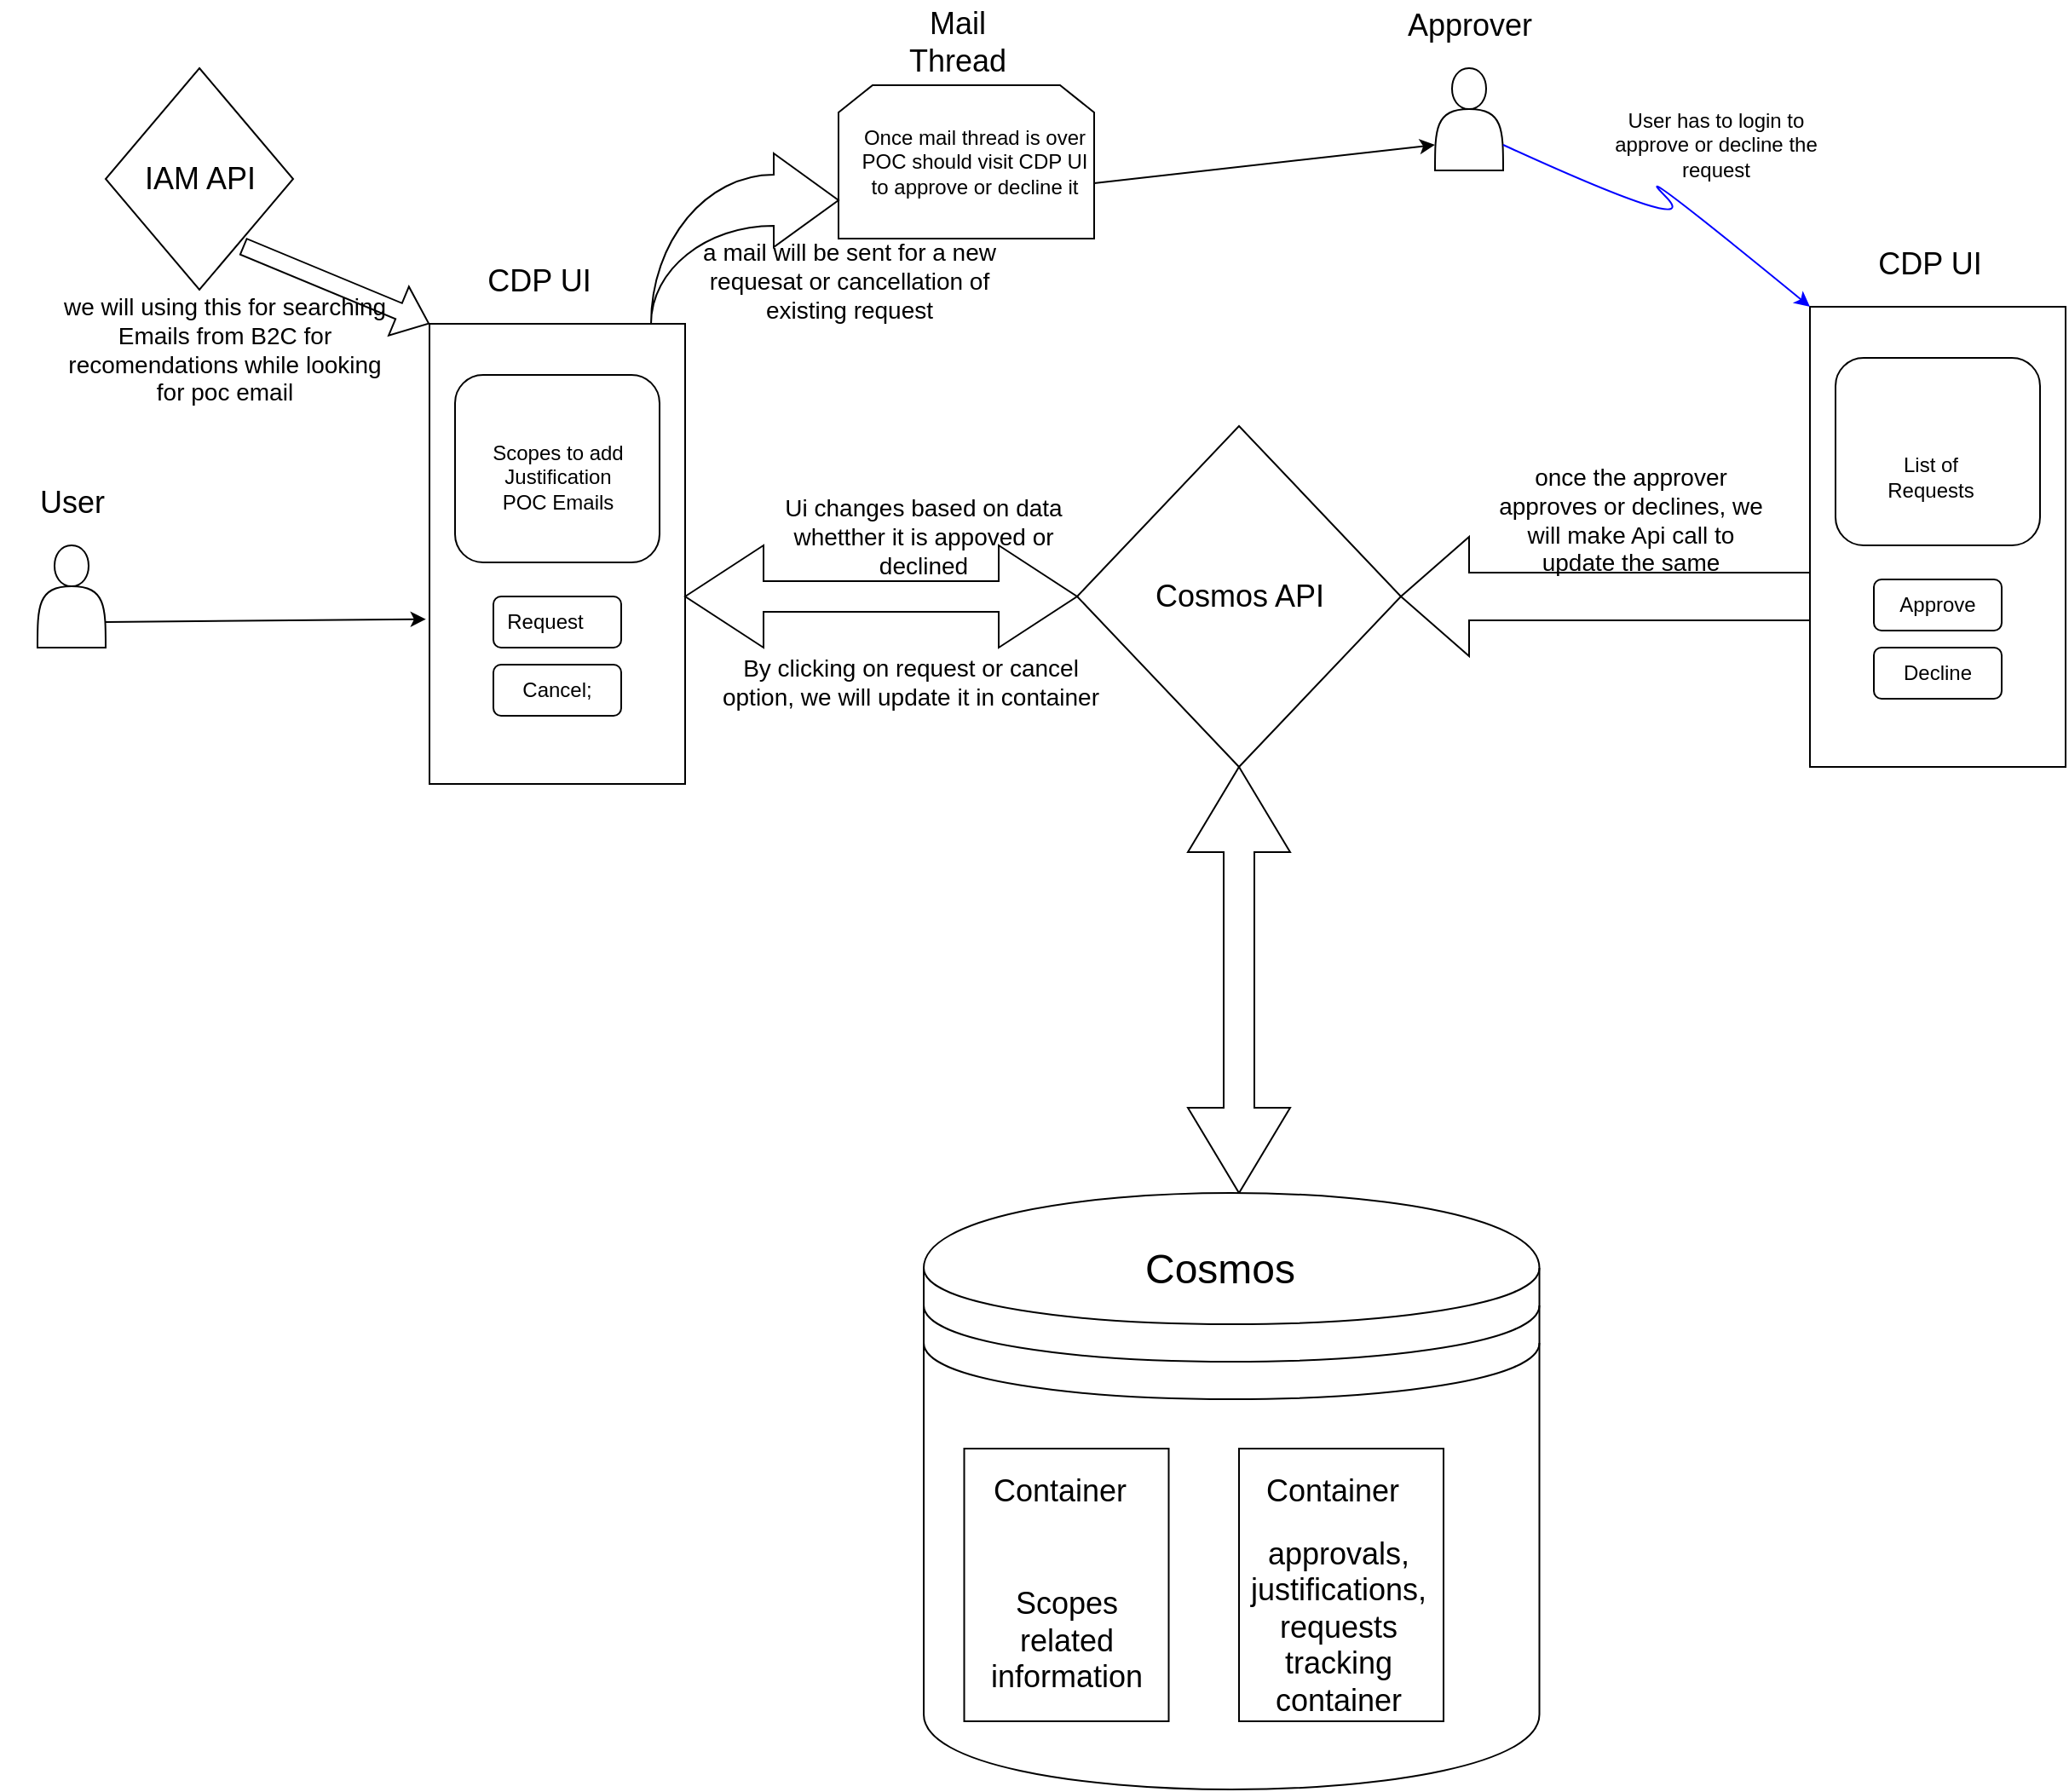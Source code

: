 <mxfile version="21.5.1" type="github">
  <diagram name="Page-1" id="WyiXIJd1U91J6u8Udnyy">
    <mxGraphModel dx="2100" dy="1162" grid="1" gridSize="10" guides="1" tooltips="1" connect="1" arrows="1" fold="1" page="1" pageScale="1" pageWidth="827" pageHeight="1169" math="0" shadow="0">
      <root>
        <mxCell id="0" />
        <mxCell id="1" parent="0" />
        <mxCell id="1FNrej181n1RThrmHyVT-1" value="" style="rounded=0;whiteSpace=wrap;html=1;" parent="1" vertex="1">
          <mxGeometry x="360" y="200" width="150" height="270" as="geometry" />
        </mxCell>
        <mxCell id="1FNrej181n1RThrmHyVT-2" value="" style="rounded=1;whiteSpace=wrap;html=1;" parent="1" vertex="1">
          <mxGeometry x="397.5" y="360" width="75" height="30" as="geometry" />
        </mxCell>
        <mxCell id="1FNrej181n1RThrmHyVT-3" value="" style="rounded=1;whiteSpace=wrap;html=1;" parent="1" vertex="1">
          <mxGeometry x="397.5" y="400" width="75" height="30" as="geometry" />
        </mxCell>
        <mxCell id="1FNrej181n1RThrmHyVT-4" value="" style="rounded=1;whiteSpace=wrap;html=1;" parent="1" vertex="1">
          <mxGeometry x="375" y="230" width="120" height="110" as="geometry" />
        </mxCell>
        <mxCell id="1FNrej181n1RThrmHyVT-5" value="" style="rounded=0;whiteSpace=wrap;html=1;" parent="1" vertex="1">
          <mxGeometry x="1170" y="190" width="150" height="270" as="geometry" />
        </mxCell>
        <mxCell id="1FNrej181n1RThrmHyVT-6" value="" style="rounded=1;whiteSpace=wrap;html=1;" parent="1" vertex="1">
          <mxGeometry x="1207.5" y="350" width="75" height="30" as="geometry" />
        </mxCell>
        <mxCell id="1FNrej181n1RThrmHyVT-7" value="" style="rounded=1;whiteSpace=wrap;html=1;" parent="1" vertex="1">
          <mxGeometry x="1207.5" y="390" width="75" height="30" as="geometry" />
        </mxCell>
        <mxCell id="1FNrej181n1RThrmHyVT-8" value="" style="rounded=1;whiteSpace=wrap;html=1;" parent="1" vertex="1">
          <mxGeometry x="1185" y="220" width="120" height="110" as="geometry" />
        </mxCell>
        <mxCell id="1FNrej181n1RThrmHyVT-10" value="" style="rhombus;whiteSpace=wrap;html=1;" parent="1" vertex="1">
          <mxGeometry x="740" y="260" width="190" height="200" as="geometry" />
        </mxCell>
        <mxCell id="1FNrej181n1RThrmHyVT-11" value="" style="shape=actor;whiteSpace=wrap;html=1;" parent="1" vertex="1">
          <mxGeometry x="130" y="330" width="40" height="60" as="geometry" />
        </mxCell>
        <mxCell id="1FNrej181n1RThrmHyVT-12" value="" style="shape=actor;whiteSpace=wrap;html=1;" parent="1" vertex="1">
          <mxGeometry x="950" y="50" width="40" height="60" as="geometry" />
        </mxCell>
        <mxCell id="1FNrej181n1RThrmHyVT-13" value="" style="shape=loopLimit;whiteSpace=wrap;html=1;" parent="1" vertex="1">
          <mxGeometry x="600" y="60" width="150" height="90" as="geometry" />
        </mxCell>
        <mxCell id="1FNrej181n1RThrmHyVT-16" style="edgeStyle=orthogonalEdgeStyle;rounded=0;orthogonalLoop=1;jettySize=auto;html=1;exitX=0;exitY=0;exitDx=92;exitDy=21;exitPerimeter=0;entryX=0;entryY=0;entryDx=92;entryDy=39;entryPerimeter=0;" parent="1" edge="1">
          <mxGeometry relative="1" as="geometry">
            <mxPoint x="648" y="369" as="sourcePoint" />
            <mxPoint x="648" y="351" as="targetPoint" />
          </mxGeometry>
        </mxCell>
        <mxCell id="1FNrej181n1RThrmHyVT-19" value="" style="shape=doubleArrow;direction=south;whiteSpace=wrap;html=1;" parent="1" vertex="1">
          <mxGeometry x="805" y="460" width="60" height="250" as="geometry" />
        </mxCell>
        <mxCell id="1FNrej181n1RThrmHyVT-21" value="" style="html=1;shadow=0;dashed=0;align=center;verticalAlign=middle;shape=mxgraph.arrows2.jumpInArrow;dy=15;dx=38;arrowHead=55;" parent="1" vertex="1">
          <mxGeometry x="490" y="100" width="110" height="100" as="geometry" />
        </mxCell>
        <mxCell id="1FNrej181n1RThrmHyVT-23" value="" style="curved=1;endArrow=classic;html=1;rounded=0;entryX=0;entryY=0;entryDx=0;entryDy=0;exitX=1;exitY=0.75;exitDx=0;exitDy=0;strokeColor=#0000FF;" parent="1" source="1FNrej181n1RThrmHyVT-12" target="1FNrej181n1RThrmHyVT-5" edge="1">
          <mxGeometry width="50" height="50" relative="1" as="geometry">
            <mxPoint x="1060" y="150" as="sourcePoint" />
            <mxPoint x="1100" y="100" as="targetPoint" />
            <Array as="points">
              <mxPoint x="1110" y="150" />
              <mxPoint x="1060" y="100" />
            </Array>
          </mxGeometry>
        </mxCell>
        <mxCell id="1FNrej181n1RThrmHyVT-25" value="" style="html=1;shadow=0;dashed=0;align=center;verticalAlign=middle;shape=mxgraph.arrows2.arrow;dy=0.6;dx=40;flipH=1;notch=0;" parent="1" vertex="1">
          <mxGeometry x="930" y="325" width="240" height="70" as="geometry" />
        </mxCell>
        <mxCell id="1FNrej181n1RThrmHyVT-26" value="" style="rhombus;whiteSpace=wrap;html=1;" parent="1" vertex="1">
          <mxGeometry x="170" y="50" width="110" height="130" as="geometry" />
        </mxCell>
        <mxCell id="1FNrej181n1RThrmHyVT-28" value="" style="shape=flexArrow;endArrow=classic;html=1;rounded=0;exitX=0.731;exitY=0.804;exitDx=0;exitDy=0;exitPerimeter=0;entryX=0;entryY=0;entryDx=0;entryDy=0;" parent="1" source="1FNrej181n1RThrmHyVT-26" target="1FNrej181n1RThrmHyVT-1" edge="1">
          <mxGeometry width="50" height="50" relative="1" as="geometry">
            <mxPoint x="375" y="200" as="sourcePoint" />
            <mxPoint x="425" y="150" as="targetPoint" />
          </mxGeometry>
        </mxCell>
        <mxCell id="1FNrej181n1RThrmHyVT-32" value="" style="endArrow=classic;html=1;rounded=0;exitX=1;exitY=0.75;exitDx=0;exitDy=0;entryX=-0.014;entryY=0.642;entryDx=0;entryDy=0;entryPerimeter=0;" parent="1" source="1FNrej181n1RThrmHyVT-11" target="1FNrej181n1RThrmHyVT-1" edge="1">
          <mxGeometry width="50" height="50" relative="1" as="geometry">
            <mxPoint x="740" y="380" as="sourcePoint" />
            <mxPoint x="790" y="330" as="targetPoint" />
          </mxGeometry>
        </mxCell>
        <mxCell id="1FNrej181n1RThrmHyVT-33" value="Scopes to add&lt;br&gt;Justification&lt;br&gt;POC Emails" style="text;html=1;strokeColor=none;fillColor=none;align=center;verticalAlign=middle;whiteSpace=wrap;rounded=0;" parent="1" vertex="1">
          <mxGeometry x="383.75" y="250" width="102.5" height="80" as="geometry" />
        </mxCell>
        <mxCell id="1FNrej181n1RThrmHyVT-34" value="Request" style="text;html=1;strokeColor=none;fillColor=none;align=center;verticalAlign=middle;whiteSpace=wrap;rounded=0;" parent="1" vertex="1">
          <mxGeometry x="397.5" y="360" width="60" height="30" as="geometry" />
        </mxCell>
        <mxCell id="1FNrej181n1RThrmHyVT-35" value="Cancel;" style="text;html=1;strokeColor=none;fillColor=none;align=center;verticalAlign=middle;whiteSpace=wrap;rounded=0;" parent="1" vertex="1">
          <mxGeometry x="405" y="400" width="60" height="30" as="geometry" />
        </mxCell>
        <mxCell id="1FNrej181n1RThrmHyVT-36" value="List of Requests" style="text;html=1;strokeColor=none;fillColor=none;align=center;verticalAlign=middle;whiteSpace=wrap;rounded=0;" parent="1" vertex="1">
          <mxGeometry x="1211" y="240" width="60" height="100" as="geometry" />
        </mxCell>
        <mxCell id="1FNrej181n1RThrmHyVT-37" value="Approve" style="text;html=1;strokeColor=none;fillColor=none;align=center;verticalAlign=middle;whiteSpace=wrap;rounded=0;" parent="1" vertex="1">
          <mxGeometry x="1215" y="350" width="60" height="30" as="geometry" />
        </mxCell>
        <mxCell id="1FNrej181n1RThrmHyVT-38" value="Decline" style="text;html=1;strokeColor=none;fillColor=none;align=center;verticalAlign=middle;whiteSpace=wrap;rounded=0;" parent="1" vertex="1">
          <mxGeometry x="1215" y="390" width="60" height="30" as="geometry" />
        </mxCell>
        <mxCell id="1FNrej181n1RThrmHyVT-39" value="Once mail thread is over&lt;br&gt;POC should visit CDP UI to approve or decline it" style="text;html=1;strokeColor=none;fillColor=none;align=center;verticalAlign=middle;whiteSpace=wrap;rounded=0;" parent="1" vertex="1">
          <mxGeometry x="610" y="80" width="140" height="50" as="geometry" />
        </mxCell>
        <mxCell id="1FNrej181n1RThrmHyVT-40" value="&lt;font style=&quot;font-size: 18px;&quot;&gt;Mail Thread&lt;/font&gt;" style="text;html=1;strokeColor=none;fillColor=none;align=center;verticalAlign=middle;whiteSpace=wrap;rounded=0;" parent="1" vertex="1">
          <mxGeometry x="640" y="20" width="60" height="30" as="geometry" />
        </mxCell>
        <mxCell id="1FNrej181n1RThrmHyVT-41" value="&lt;font style=&quot;font-size: 18px;&quot;&gt;CDP UI&lt;/font&gt;" style="text;html=1;strokeColor=none;fillColor=none;align=center;verticalAlign=middle;whiteSpace=wrap;rounded=0;" parent="1" vertex="1">
          <mxGeometry x="382.5" y="160" width="82.5" height="30" as="geometry" />
        </mxCell>
        <mxCell id="1FNrej181n1RThrmHyVT-42" value="&lt;font style=&quot;font-size: 18px;&quot;&gt;CDP UI&lt;/font&gt;" style="text;html=1;strokeColor=none;fillColor=none;align=center;verticalAlign=middle;whiteSpace=wrap;rounded=0;" parent="1" vertex="1">
          <mxGeometry x="1199" y="150" width="82.5" height="30" as="geometry" />
        </mxCell>
        <mxCell id="1FNrej181n1RThrmHyVT-43" value="&lt;span style=&quot;font-size: 18px;&quot;&gt;Cosmos API&lt;/span&gt;" style="text;html=1;strokeColor=none;fillColor=none;align=center;verticalAlign=middle;whiteSpace=wrap;rounded=0;" parent="1" vertex="1">
          <mxGeometry x="762.68" y="335" width="144.63" height="50" as="geometry" />
        </mxCell>
        <mxCell id="1FNrej181n1RThrmHyVT-44" value="&lt;span style=&quot;font-size: 18px;&quot;&gt;COSMOS&lt;/span&gt;" style="text;html=1;strokeColor=none;fillColor=none;align=center;verticalAlign=middle;whiteSpace=wrap;rounded=0;" parent="1" vertex="1">
          <mxGeometry x="793.75" y="720" width="82.5" height="30" as="geometry" />
        </mxCell>
        <mxCell id="1FNrej181n1RThrmHyVT-45" value="" style="endArrow=classic;html=1;rounded=0;exitX=1;exitY=0.75;exitDx=0;exitDy=0;entryX=0;entryY=0.75;entryDx=0;entryDy=0;" parent="1" source="1FNrej181n1RThrmHyVT-39" target="1FNrej181n1RThrmHyVT-12" edge="1">
          <mxGeometry width="50" height="50" relative="1" as="geometry">
            <mxPoint x="780" y="180" as="sourcePoint" />
            <mxPoint x="830" y="130" as="targetPoint" />
          </mxGeometry>
        </mxCell>
        <mxCell id="1FNrej181n1RThrmHyVT-46" value="&lt;span style=&quot;font-size: 18px;&quot;&gt;IAM API&lt;/span&gt;" style="text;html=1;strokeColor=none;fillColor=none;align=center;verticalAlign=middle;whiteSpace=wrap;rounded=0;" parent="1" vertex="1">
          <mxGeometry x="183.75" y="100" width="82.5" height="30" as="geometry" />
        </mxCell>
        <mxCell id="1FNrej181n1RThrmHyVT-47" value="&lt;span style=&quot;font-size: 18px;&quot;&gt;User&lt;/span&gt;" style="text;html=1;strokeColor=none;fillColor=none;align=center;verticalAlign=middle;whiteSpace=wrap;rounded=0;" parent="1" vertex="1">
          <mxGeometry x="108.75" y="290" width="82.5" height="30" as="geometry" />
        </mxCell>
        <mxCell id="1FNrej181n1RThrmHyVT-48" value="&lt;span style=&quot;font-size: 18px;&quot;&gt;Approver&lt;/span&gt;" style="text;html=1;strokeColor=none;fillColor=none;align=center;verticalAlign=middle;whiteSpace=wrap;rounded=0;" parent="1" vertex="1">
          <mxGeometry x="928.75" y="10" width="82.5" height="30" as="geometry" />
        </mxCell>
        <mxCell id="1FNrej181n1RThrmHyVT-51" value="Vertical Container" style="swimlane;whiteSpace=wrap;html=1;startSize=10;" parent="1" vertex="1">
          <mxGeometry x="835" y="790" width="30" height="70" as="geometry" />
        </mxCell>
        <mxCell id="1FNrej181n1RThrmHyVT-20" value="" style="shape=datastore;whiteSpace=wrap;html=1;" parent="1" vertex="1">
          <mxGeometry x="650.01" y="710" width="361.24" height="350" as="geometry" />
        </mxCell>
        <mxCell id="1FNrej181n1RThrmHyVT-52" value="" style="rounded=0;whiteSpace=wrap;html=1;" parent="1" vertex="1">
          <mxGeometry x="673.75" y="860" width="120" height="160" as="geometry" />
        </mxCell>
        <mxCell id="1FNrej181n1RThrmHyVT-53" value="" style="rounded=0;whiteSpace=wrap;html=1;" parent="1" vertex="1">
          <mxGeometry x="835" y="860" width="120" height="160" as="geometry" />
        </mxCell>
        <mxCell id="1FNrej181n1RThrmHyVT-54" value="&lt;font style=&quot;font-size: 18px;&quot;&gt;Container&lt;/font&gt;" style="text;html=1;strokeColor=none;fillColor=none;align=center;verticalAlign=middle;whiteSpace=wrap;rounded=0;" parent="1" vertex="1">
          <mxGeometry x="700" y="870" width="60" height="30" as="geometry" />
        </mxCell>
        <mxCell id="1FNrej181n1RThrmHyVT-55" value="&lt;font style=&quot;font-size: 18px;&quot;&gt;Scopes related information&lt;/font&gt;" style="text;html=1;strokeColor=none;fillColor=none;align=center;verticalAlign=middle;whiteSpace=wrap;rounded=0;" parent="1" vertex="1">
          <mxGeometry x="683.75" y="925" width="100" height="95" as="geometry" />
        </mxCell>
        <mxCell id="1FNrej181n1RThrmHyVT-56" value="&lt;font style=&quot;font-size: 18px;&quot;&gt;Container&lt;/font&gt;" style="text;html=1;strokeColor=none;fillColor=none;align=center;verticalAlign=middle;whiteSpace=wrap;rounded=0;" parent="1" vertex="1">
          <mxGeometry x="860" y="870" width="60" height="30" as="geometry" />
        </mxCell>
        <mxCell id="1FNrej181n1RThrmHyVT-57" value="&lt;font style=&quot;font-size: 18px;&quot;&gt;approvals, justifications, requests tracking container&lt;/font&gt;" style="text;html=1;strokeColor=none;fillColor=none;align=center;verticalAlign=middle;whiteSpace=wrap;rounded=0;" parent="1" vertex="1">
          <mxGeometry x="837" y="920" width="113" height="90" as="geometry" />
        </mxCell>
        <mxCell id="1FNrej181n1RThrmHyVT-58" value="&lt;font style=&quot;font-size: 24px;&quot;&gt;Cosmos&lt;/font&gt;" style="text;html=1;strokeColor=none;fillColor=none;align=center;verticalAlign=middle;whiteSpace=wrap;rounded=0;" parent="1" vertex="1">
          <mxGeometry x="793.75" y="740" width="60" height="30" as="geometry" />
        </mxCell>
        <mxCell id="1FNrej181n1RThrmHyVT-59" value="&lt;font style=&quot;font-size: 14px;&quot;&gt;once the approver approves or declines, we will make Api call to update the same&lt;/font&gt;" style="text;html=1;strokeColor=none;fillColor=none;align=center;verticalAlign=middle;whiteSpace=wrap;rounded=0;" parent="1" vertex="1">
          <mxGeometry x="980" y="290" width="170" height="50" as="geometry" />
        </mxCell>
        <mxCell id="1FNrej181n1RThrmHyVT-60" value="&lt;font style=&quot;font-size: 14px;&quot;&gt;Ui changes based on data whetther it is appoved or declined&lt;/font&gt;" style="text;html=1;strokeColor=none;fillColor=none;align=center;verticalAlign=middle;whiteSpace=wrap;rounded=0;" parent="1" vertex="1">
          <mxGeometry x="560" y="310" width="180" height="30" as="geometry" />
        </mxCell>
        <mxCell id="1FNrej181n1RThrmHyVT-61" value="&lt;font style=&quot;font-size: 14px;&quot;&gt;we will using this for searching Emails from B2C for recomendations while looking for poc email&lt;/font&gt;" style="text;html=1;strokeColor=none;fillColor=none;align=center;verticalAlign=middle;whiteSpace=wrap;rounded=0;" parent="1" vertex="1">
          <mxGeometry x="140" y="200" width="200" height="30" as="geometry" />
        </mxCell>
        <mxCell id="1FNrej181n1RThrmHyVT-62" value="User has to login to approve or decline the request" style="text;html=1;strokeColor=none;fillColor=none;align=center;verticalAlign=middle;whiteSpace=wrap;rounded=0;" parent="1" vertex="1">
          <mxGeometry x="1050" y="80" width="130" height="30" as="geometry" />
        </mxCell>
        <mxCell id="dEheNe7zWdzZTcc1VNpO-1" value="" style="shape=doubleArrow;whiteSpace=wrap;html=1;" vertex="1" parent="1">
          <mxGeometry x="510" y="330" width="230" height="60" as="geometry" />
        </mxCell>
        <mxCell id="dEheNe7zWdzZTcc1VNpO-3" value="&lt;font style=&quot;font-size: 14px;&quot;&gt;By clicking on request or cancel option, we will update it in container&lt;/font&gt;" style="text;html=1;strokeColor=none;fillColor=none;align=center;verticalAlign=middle;whiteSpace=wrap;rounded=0;" vertex="1" parent="1">
          <mxGeometry x="525" y="395" width="235" height="30" as="geometry" />
        </mxCell>
        <mxCell id="dEheNe7zWdzZTcc1VNpO-4" value="&lt;font style=&quot;font-size: 14px;&quot;&gt;a mail will be sent for a new requesat or cancellation of existing request&lt;/font&gt;" style="text;html=1;strokeColor=none;fillColor=none;align=center;verticalAlign=middle;whiteSpace=wrap;rounded=0;" vertex="1" parent="1">
          <mxGeometry x="510" y="160" width="192.5" height="30" as="geometry" />
        </mxCell>
      </root>
    </mxGraphModel>
  </diagram>
</mxfile>
